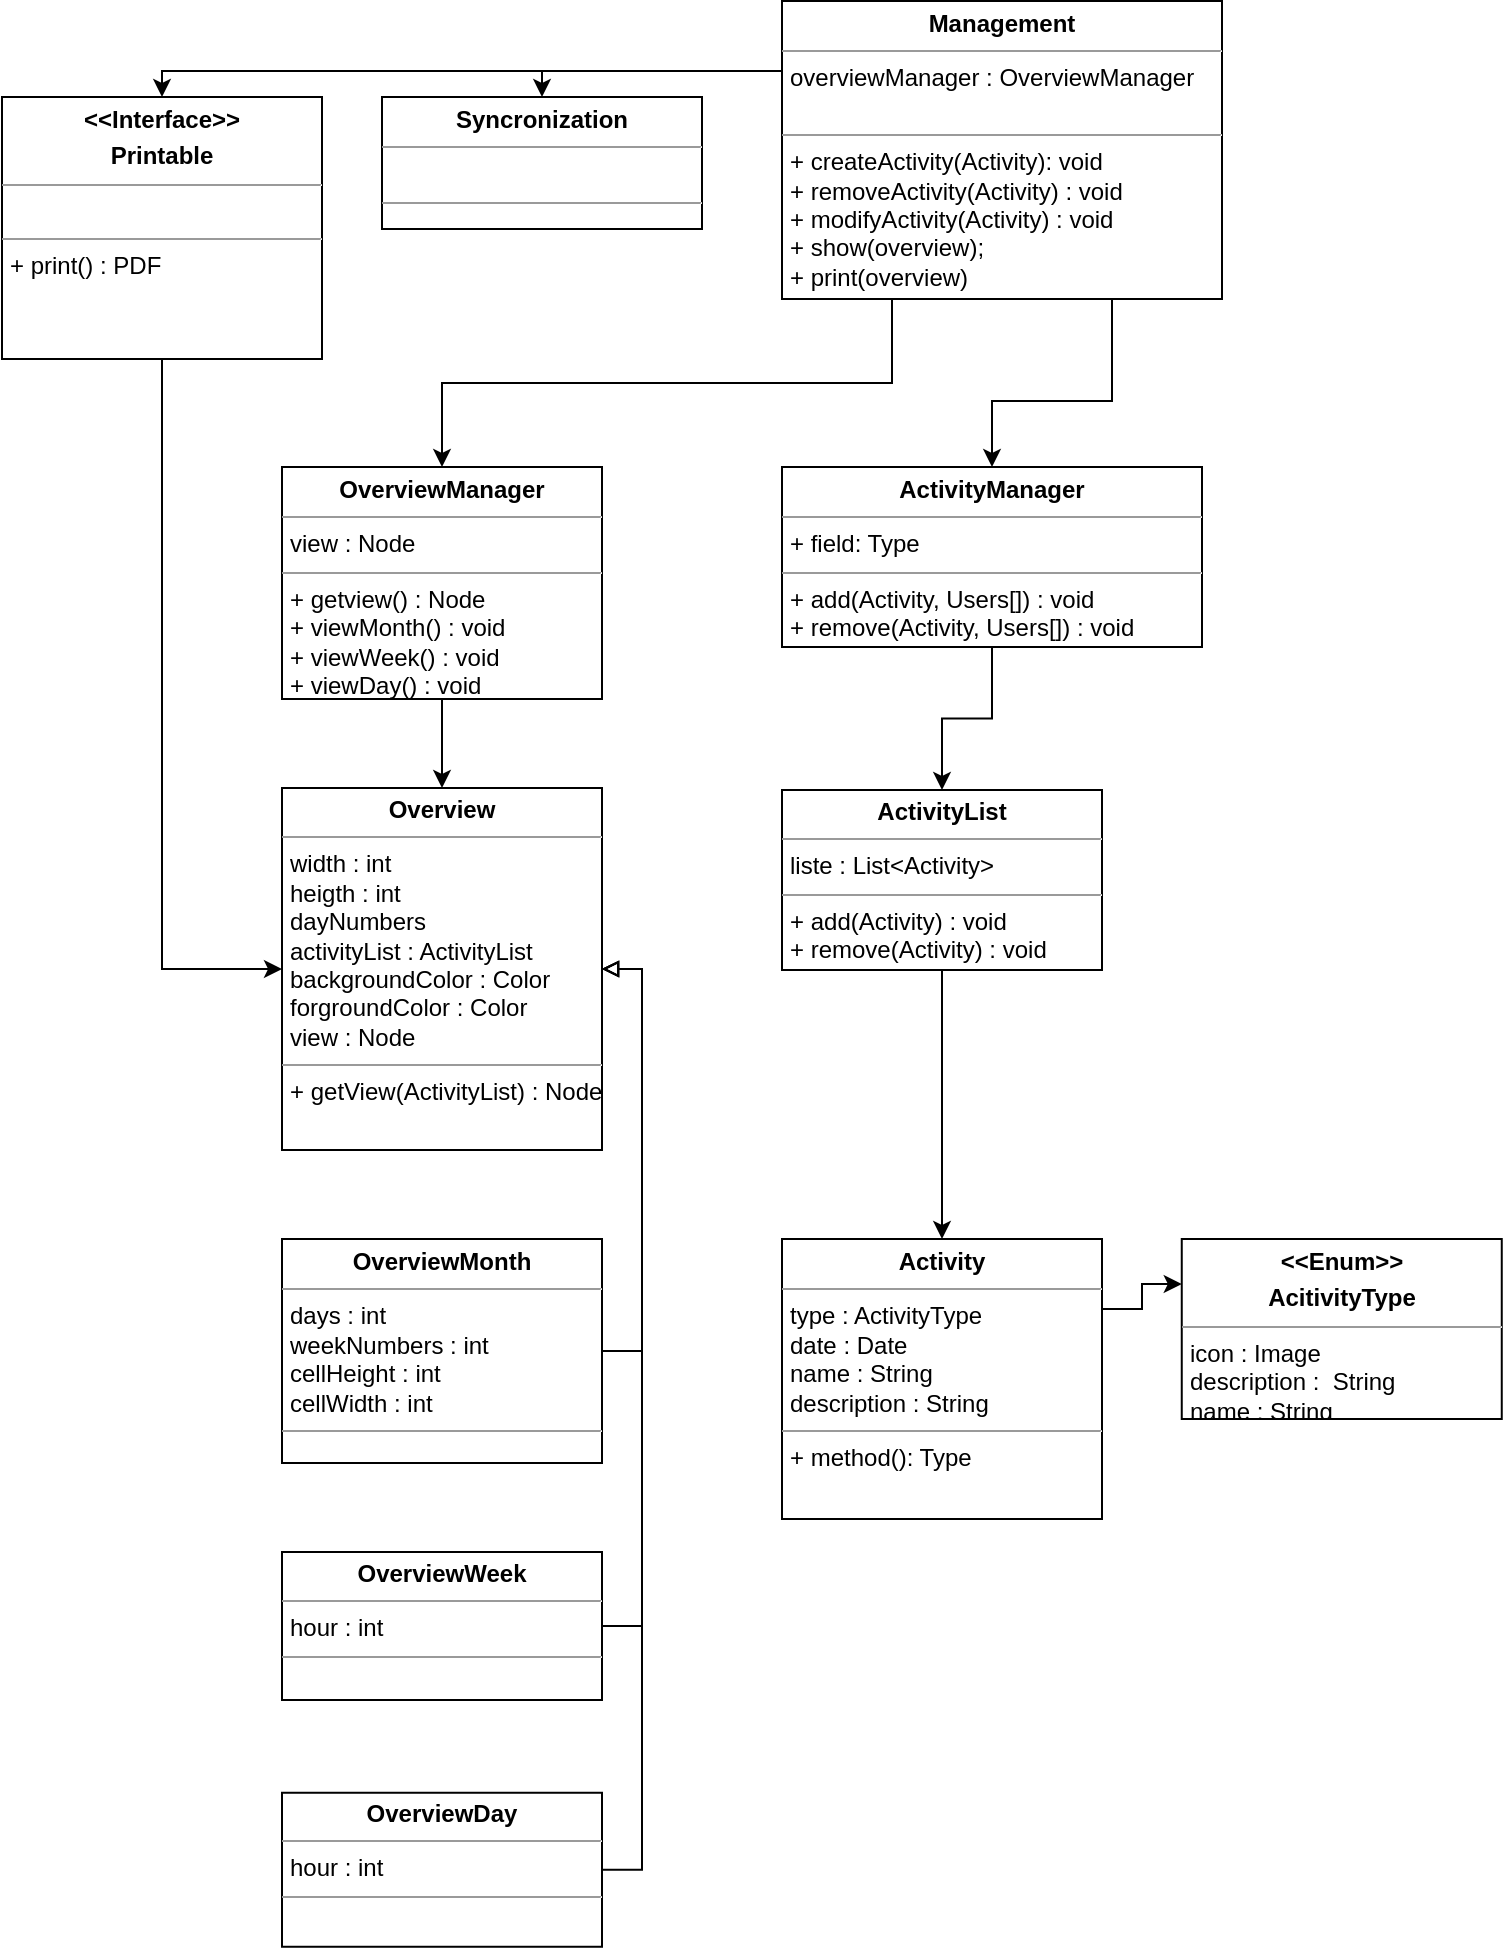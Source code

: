 <mxfile version="10.6.0" type="device"><diagram id="hVYSwgxLlDF7QMlxKPo8" name="Page-1"><mxGraphModel dx="1423" dy="850" grid="1" gridSize="10" guides="1" tooltips="1" connect="1" arrows="1" fold="1" page="1" pageScale="1" pageWidth="827" pageHeight="1169" math="0" shadow="0"><root><mxCell id="0"/><mxCell id="1" parent="0"/><mxCell id="LyZfYcnfDDyOq66HodKc-29" value="&lt;p style=&quot;margin: 0px ; margin-top: 4px ; text-align: center&quot;&gt;&lt;b&gt;Overview&lt;/b&gt;&lt;/p&gt;&lt;hr size=&quot;1&quot;&gt;&lt;p style=&quot;margin: 0px ; margin-left: 4px&quot;&gt;width : int&lt;/p&gt;&lt;p style=&quot;margin: 0px ; margin-left: 4px&quot;&gt;heigth : int&lt;/p&gt;&lt;p style=&quot;margin: 0px ; margin-left: 4px&quot;&gt;dayNumbers&lt;/p&gt;&lt;p style=&quot;margin: 0px ; margin-left: 4px&quot;&gt;activityList : ActivityList&lt;/p&gt;&lt;p style=&quot;margin: 0px ; margin-left: 4px&quot;&gt;backgroundColor : Color&lt;/p&gt;&lt;p style=&quot;margin: 0px ; margin-left: 4px&quot;&gt;forgroundColor : Color&lt;/p&gt;&lt;p style=&quot;margin: 0px ; margin-left: 4px&quot;&gt;view : Node&lt;/p&gt;&lt;hr size=&quot;1&quot;&gt;&lt;p style=&quot;margin: 0px ; margin-left: 4px&quot;&gt;+ getView(ActivityList) : Node&lt;/p&gt;" style="verticalAlign=top;align=left;overflow=fill;fontSize=12;fontFamily=Helvetica;html=1;" parent="1" vertex="1"><mxGeometry x="170" y="421" width="160" height="181" as="geometry"/></mxCell><mxCell id="r7C2zYb-fuSxe6C6XUf2-24" style="edgeStyle=orthogonalEdgeStyle;rounded=0;jumpStyle=arc;orthogonalLoop=1;jettySize=auto;html=1;exitX=1;exitY=0.5;exitDx=0;exitDy=0;entryX=1;entryY=0.5;entryDx=0;entryDy=0;endArrow=block;endFill=0;" edge="1" parent="1" source="LyZfYcnfDDyOq66HodKc-31" target="LyZfYcnfDDyOq66HodKc-29"><mxGeometry relative="1" as="geometry"/></mxCell><mxCell id="LyZfYcnfDDyOq66HodKc-31" value="&lt;p style=&quot;margin: 0px ; margin-top: 4px ; text-align: center&quot;&gt;&lt;b&gt;OverviewMonth&lt;/b&gt;&lt;/p&gt;&lt;hr size=&quot;1&quot;&gt;&lt;p style=&quot;margin: 0px ; margin-left: 4px&quot;&gt;days : int&lt;/p&gt;&lt;p style=&quot;margin: 0px ; margin-left: 4px&quot;&gt;weekNumbers : int&lt;/p&gt;&lt;p style=&quot;margin: 0px ; margin-left: 4px&quot;&gt;cellHeight : int&lt;/p&gt;&lt;p style=&quot;margin: 0px ; margin-left: 4px&quot;&gt;cellWidth : int&lt;/p&gt;&lt;hr size=&quot;1&quot;&gt;&lt;p style=&quot;margin: 0px ; margin-left: 4px&quot;&gt;&lt;br&gt;&lt;/p&gt;" style="verticalAlign=top;align=left;overflow=fill;fontSize=12;fontFamily=Helvetica;html=1;" parent="1" vertex="1"><mxGeometry x="170" y="646.5" width="160" height="112" as="geometry"/></mxCell><mxCell id="r7C2zYb-fuSxe6C6XUf2-22" style="edgeStyle=orthogonalEdgeStyle;rounded=0;jumpStyle=arc;orthogonalLoop=1;jettySize=auto;html=1;exitX=1;exitY=0.5;exitDx=0;exitDy=0;entryX=1;entryY=0.5;entryDx=0;entryDy=0;endArrow=block;endFill=0;" edge="1" parent="1" source="LyZfYcnfDDyOq66HodKc-32" target="LyZfYcnfDDyOq66HodKc-29"><mxGeometry relative="1" as="geometry"/></mxCell><mxCell id="LyZfYcnfDDyOq66HodKc-32" value="&lt;p style=&quot;margin: 0px ; margin-top: 4px ; text-align: center&quot;&gt;&lt;b&gt;OverviewWeek&lt;/b&gt;&lt;/p&gt;&lt;hr size=&quot;1&quot;&gt;&lt;p style=&quot;margin: 0px ; margin-left: 4px&quot;&gt;hour : int&lt;/p&gt;&lt;hr size=&quot;1&quot;&gt;&lt;p style=&quot;margin: 0px ; margin-left: 4px&quot;&gt;&lt;br&gt;&lt;/p&gt;" style="verticalAlign=top;align=left;overflow=fill;fontSize=12;fontFamily=Helvetica;html=1;" parent="1" vertex="1"><mxGeometry x="170" y="803" width="160" height="74" as="geometry"/></mxCell><mxCell id="r7C2zYb-fuSxe6C6XUf2-21" style="edgeStyle=orthogonalEdgeStyle;rounded=0;jumpStyle=arc;orthogonalLoop=1;jettySize=auto;html=1;exitX=1;exitY=0.5;exitDx=0;exitDy=0;entryX=1;entryY=0.5;entryDx=0;entryDy=0;endArrow=block;endFill=0;" edge="1" parent="1" source="LyZfYcnfDDyOq66HodKc-33" target="LyZfYcnfDDyOq66HodKc-29"><mxGeometry relative="1" as="geometry"/></mxCell><mxCell id="LyZfYcnfDDyOq66HodKc-33" value="&lt;p style=&quot;margin: 0px ; margin-top: 4px ; text-align: center&quot;&gt;&lt;b&gt;OverviewDay&lt;/b&gt;&lt;/p&gt;&lt;hr size=&quot;1&quot;&gt;&lt;p style=&quot;margin: 0px ; margin-left: 4px&quot;&gt;hour : int&lt;/p&gt;&lt;hr size=&quot;1&quot;&gt;&lt;p style=&quot;margin: 0px ; margin-left: 4px&quot;&gt;&lt;br&gt;&lt;/p&gt;" style="verticalAlign=top;align=left;overflow=fill;fontSize=12;fontFamily=Helvetica;html=1;" parent="1" vertex="1"><mxGeometry x="170" y="923.382" width="160" height="77" as="geometry"/></mxCell><mxCell id="r7C2zYb-fuSxe6C6XUf2-16" style="edgeStyle=orthogonalEdgeStyle;rounded=0;jumpStyle=arc;orthogonalLoop=1;jettySize=auto;html=1;exitX=0.25;exitY=1;exitDx=0;exitDy=0;entryX=0.5;entryY=0;entryDx=0;entryDy=0;" edge="1" parent="1" source="LyZfYcnfDDyOq66HodKc-39" target="r7C2zYb-fuSxe6C6XUf2-2"><mxGeometry relative="1" as="geometry"/></mxCell><mxCell id="r7C2zYb-fuSxe6C6XUf2-17" style="edgeStyle=orthogonalEdgeStyle;rounded=0;jumpStyle=arc;orthogonalLoop=1;jettySize=auto;html=1;exitX=0.75;exitY=1;exitDx=0;exitDy=0;entryX=0.5;entryY=0;entryDx=0;entryDy=0;" edge="1" parent="1" source="LyZfYcnfDDyOq66HodKc-39" target="r7C2zYb-fuSxe6C6XUf2-7"><mxGeometry relative="1" as="geometry"><Array as="points"><mxPoint x="585" y="227.5"/><mxPoint x="525" y="227.5"/></Array></mxGeometry></mxCell><mxCell id="r7C2zYb-fuSxe6C6XUf2-28" style="edgeStyle=orthogonalEdgeStyle;rounded=0;jumpStyle=arc;orthogonalLoop=1;jettySize=auto;html=1;exitX=0;exitY=0.25;exitDx=0;exitDy=0;entryX=0.5;entryY=0;entryDx=0;entryDy=0;endArrow=classic;endFill=1;" edge="1" parent="1" source="LyZfYcnfDDyOq66HodKc-39" target="I6VxKLBYUsmnOWTc7t6p-3"><mxGeometry relative="1" as="geometry"><Array as="points"><mxPoint x="300" y="62.5"/></Array></mxGeometry></mxCell><mxCell id="r7C2zYb-fuSxe6C6XUf2-29" style="edgeStyle=orthogonalEdgeStyle;rounded=0;jumpStyle=arc;orthogonalLoop=1;jettySize=auto;html=1;exitX=0;exitY=0.25;exitDx=0;exitDy=0;entryX=0.5;entryY=0;entryDx=0;entryDy=0;endArrow=classic;endFill=1;" edge="1" parent="1" source="LyZfYcnfDDyOq66HodKc-39" target="I6VxKLBYUsmnOWTc7t6p-1"><mxGeometry relative="1" as="geometry"><Array as="points"><mxPoint x="110" y="62.5"/></Array></mxGeometry></mxCell><mxCell id="LyZfYcnfDDyOq66HodKc-39" value="&lt;p style=&quot;margin: 0px ; margin-top: 4px ; text-align: center&quot;&gt;&lt;b&gt;Management&lt;/b&gt;&lt;/p&gt;&lt;hr size=&quot;1&quot;&gt;&lt;p style=&quot;margin: 0px ; margin-left: 4px&quot;&gt;overviewManager : OverviewManager&lt;/p&gt;&lt;p style=&quot;margin: 0px ; margin-left: 4px&quot;&gt;&lt;br&gt;&lt;/p&gt;&lt;hr size=&quot;1&quot;&gt;&lt;p style=&quot;margin: 0px ; margin-left: 4px&quot;&gt;+ createActivity(Activity): void&lt;/p&gt;&lt;p style=&quot;margin: 0px ; margin-left: 4px&quot;&gt;+ removeActivity(Activity) : void&lt;/p&gt;&lt;p style=&quot;margin: 0px ; margin-left: 4px&quot;&gt;+ modifyActivity(Activity) : void&lt;/p&gt;&lt;p style=&quot;margin: 0px ; margin-left: 4px&quot;&gt;+ show(overview);&lt;/p&gt;&lt;p style=&quot;margin: 0px ; margin-left: 4px&quot;&gt;+ print(overview)&lt;/p&gt;" style="verticalAlign=top;align=left;overflow=fill;fontSize=12;fontFamily=Helvetica;html=1;" parent="1" vertex="1"><mxGeometry x="420" y="27.5" width="220" height="149" as="geometry"/></mxCell><mxCell id="r7C2zYb-fuSxe6C6XUf2-30" style="edgeStyle=orthogonalEdgeStyle;rounded=0;jumpStyle=arc;orthogonalLoop=1;jettySize=auto;html=1;exitX=0.5;exitY=1;exitDx=0;exitDy=0;entryX=0;entryY=0.5;entryDx=0;entryDy=0;endArrow=classic;endFill=1;" edge="1" parent="1" source="I6VxKLBYUsmnOWTc7t6p-1" target="LyZfYcnfDDyOq66HodKc-29"><mxGeometry relative="1" as="geometry"/></mxCell><mxCell id="I6VxKLBYUsmnOWTc7t6p-1" value="&lt;p style=&quot;margin: 0px ; margin-top: 4px ; text-align: center&quot;&gt;&lt;b&gt;&amp;lt;&amp;lt;Interface&amp;gt;&amp;gt;&lt;/b&gt;&lt;/p&gt;&lt;p style=&quot;margin: 0px ; margin-top: 4px ; text-align: center&quot;&gt;&lt;b&gt;Printable&lt;/b&gt;&lt;/p&gt;&lt;hr size=&quot;1&quot;&gt;&lt;p style=&quot;margin: 0px ; margin-left: 4px&quot;&gt;&lt;br&gt;&lt;/p&gt;&lt;hr size=&quot;1&quot;&gt;&lt;p style=&quot;margin: 0px ; margin-left: 4px&quot;&gt;+ print() : PDF&lt;/p&gt;" style="verticalAlign=top;align=left;overflow=fill;fontSize=12;fontFamily=Helvetica;html=1;" parent="1" vertex="1"><mxGeometry x="30" y="75.5" width="160" height="131" as="geometry"/></mxCell><mxCell id="I6VxKLBYUsmnOWTc7t6p-3" value="&lt;p style=&quot;margin: 0px ; margin-top: 4px ; text-align: center&quot;&gt;&lt;b&gt;Syncronization&lt;/b&gt;&lt;/p&gt;&lt;hr size=&quot;1&quot;&gt;&lt;p style=&quot;margin: 0px ; margin-left: 4px&quot;&gt;&lt;br&gt;&lt;/p&gt;&lt;hr size=&quot;1&quot;&gt;&lt;p style=&quot;margin: 0px ; margin-left: 4px&quot;&gt;&lt;br&gt;&lt;/p&gt;" style="verticalAlign=top;align=left;overflow=fill;fontSize=12;fontFamily=Helvetica;html=1;" parent="1" vertex="1"><mxGeometry x="220" y="75.5" width="160" height="66" as="geometry"/></mxCell><mxCell id="r7C2zYb-fuSxe6C6XUf2-31" style="edgeStyle=orthogonalEdgeStyle;rounded=0;jumpStyle=arc;orthogonalLoop=1;jettySize=auto;html=1;exitX=0.5;exitY=1;exitDx=0;exitDy=0;entryX=0.5;entryY=0;entryDx=0;entryDy=0;endArrow=classic;endFill=1;" edge="1" parent="1" source="r7C2zYb-fuSxe6C6XUf2-2" target="LyZfYcnfDDyOq66HodKc-29"><mxGeometry relative="1" as="geometry"/></mxCell><mxCell id="r7C2zYb-fuSxe6C6XUf2-2" value="&lt;p style=&quot;margin: 0px ; margin-top: 4px ; text-align: center&quot;&gt;&lt;b&gt;OverviewManager&lt;/b&gt;&lt;/p&gt;&lt;hr size=&quot;1&quot;&gt;&lt;p style=&quot;margin: 0px ; margin-left: 4px&quot;&gt;view : Node&lt;/p&gt;&lt;hr size=&quot;1&quot;&gt;&lt;p style=&quot;margin: 0px ; margin-left: 4px&quot;&gt;+ getview() : Node&lt;/p&gt;&lt;p style=&quot;margin: 0px ; margin-left: 4px&quot;&gt;+ viewMonth() : void&lt;/p&gt;&lt;p style=&quot;margin: 0px ; margin-left: 4px&quot;&gt;+ viewWeek() : void&lt;/p&gt;&lt;p style=&quot;margin: 0px ; margin-left: 4px&quot;&gt;+ viewDay() : void&lt;/p&gt;" style="verticalAlign=top;align=left;overflow=fill;fontSize=12;fontFamily=Helvetica;html=1;" vertex="1" parent="1"><mxGeometry x="170" y="260.5" width="160" height="116" as="geometry"/></mxCell><mxCell id="r7C2zYb-fuSxe6C6XUf2-18" style="edgeStyle=orthogonalEdgeStyle;rounded=0;jumpStyle=arc;orthogonalLoop=1;jettySize=auto;html=1;exitX=0.5;exitY=1;exitDx=0;exitDy=0;entryX=0.5;entryY=0;entryDx=0;entryDy=0;" edge="1" parent="1" source="r7C2zYb-fuSxe6C6XUf2-7" target="r7C2zYb-fuSxe6C6XUf2-14"><mxGeometry relative="1" as="geometry"/></mxCell><mxCell id="r7C2zYb-fuSxe6C6XUf2-7" value="&lt;p style=&quot;margin: 0px ; margin-top: 4px ; text-align: center&quot;&gt;&lt;b&gt;ActivityManager&lt;/b&gt;&lt;/p&gt;&lt;hr size=&quot;1&quot;&gt;&lt;p style=&quot;margin: 0px ; margin-left: 4px&quot;&gt;+ field: Type&lt;/p&gt;&lt;hr size=&quot;1&quot;&gt;&lt;p style=&quot;margin: 0px ; margin-left: 4px&quot;&gt;+ add(Activity, Users[]) : void&lt;br&gt;+ remove(Activity, Users[]) : void&lt;br&gt;&lt;/p&gt;&lt;div&gt;&lt;br&gt;&lt;/div&gt;" style="verticalAlign=top;align=left;overflow=fill;fontSize=12;fontFamily=Helvetica;html=1;" vertex="1" parent="1"><mxGeometry x="420" y="260.5" width="210" height="90" as="geometry"/></mxCell><mxCell id="r7C2zYb-fuSxe6C6XUf2-9" value="&lt;p style=&quot;margin: 0px ; margin-top: 4px ; text-align: center&quot;&gt;&lt;b&gt;&amp;lt;&amp;lt;Enum&amp;gt;&amp;gt;&lt;/b&gt;&lt;/p&gt;&lt;p style=&quot;margin: 0px ; margin-top: 4px ; text-align: center&quot;&gt;&lt;b&gt;AcitivityType&lt;/b&gt;&lt;/p&gt;&lt;hr size=&quot;1&quot;&gt;&lt;p style=&quot;margin: 0px ; margin-left: 4px&quot;&gt;icon : Image&lt;br&gt;description :&amp;nbsp; String&lt;br&gt;name : String&lt;br&gt;&lt;/p&gt;&lt;hr size=&quot;1&quot;&gt;&lt;p style=&quot;margin: 0px ; margin-left: 4px&quot;&gt;+ method(): Type&lt;/p&gt;" style="verticalAlign=top;align=left;overflow=fill;fontSize=12;fontFamily=Helvetica;html=1;" vertex="1" parent="1"><mxGeometry x="619.882" y="646.5" width="160" height="90" as="geometry"/></mxCell><mxCell id="r7C2zYb-fuSxe6C6XUf2-20" style="edgeStyle=orthogonalEdgeStyle;rounded=0;jumpStyle=arc;orthogonalLoop=1;jettySize=auto;html=1;exitX=1;exitY=0.25;exitDx=0;exitDy=0;entryX=0;entryY=0.25;entryDx=0;entryDy=0;" edge="1" parent="1" source="r7C2zYb-fuSxe6C6XUf2-12" target="r7C2zYb-fuSxe6C6XUf2-9"><mxGeometry relative="1" as="geometry"/></mxCell><mxCell id="r7C2zYb-fuSxe6C6XUf2-12" value="&lt;p style=&quot;margin: 0px ; margin-top: 4px ; text-align: center&quot;&gt;&lt;b&gt;Activity&lt;/b&gt;&lt;/p&gt;&lt;hr size=&quot;1&quot;&gt;&lt;p style=&quot;margin: 0px ; margin-left: 4px&quot;&gt;type : ActivityType&lt;/p&gt;&lt;p style=&quot;margin: 0px ; margin-left: 4px&quot;&gt;date : Date&lt;/p&gt;&lt;p style=&quot;margin: 0px ; margin-left: 4px&quot;&gt;name : String&lt;/p&gt;&lt;p style=&quot;margin: 0px ; margin-left: 4px&quot;&gt;description : String&lt;/p&gt;&lt;hr size=&quot;1&quot;&gt;&lt;p style=&quot;margin: 0px ; margin-left: 4px&quot;&gt;+ method(): Type&lt;/p&gt;" style="verticalAlign=top;align=left;overflow=fill;fontSize=12;fontFamily=Helvetica;html=1;" vertex="1" parent="1"><mxGeometry x="420" y="646.5" width="160" height="140" as="geometry"/></mxCell><mxCell id="r7C2zYb-fuSxe6C6XUf2-19" style="edgeStyle=orthogonalEdgeStyle;rounded=0;jumpStyle=arc;orthogonalLoop=1;jettySize=auto;html=1;exitX=0.5;exitY=1;exitDx=0;exitDy=0;entryX=0.5;entryY=0;entryDx=0;entryDy=0;" edge="1" parent="1" source="r7C2zYb-fuSxe6C6XUf2-14" target="r7C2zYb-fuSxe6C6XUf2-12"><mxGeometry relative="1" as="geometry"/></mxCell><mxCell id="r7C2zYb-fuSxe6C6XUf2-14" value="&lt;p style=&quot;margin: 0px ; margin-top: 4px ; text-align: center&quot;&gt;&lt;b&gt;ActivityList&lt;/b&gt;&lt;/p&gt;&lt;hr size=&quot;1&quot;&gt;&lt;p style=&quot;margin: 0px ; margin-left: 4px&quot;&gt;liste : List&amp;lt;Activity&amp;gt;&lt;/p&gt;&lt;hr size=&quot;1&quot;&gt;&lt;p style=&quot;margin: 0px ; margin-left: 4px&quot;&gt;+ add(Activity) : void&lt;br&gt;+ remove(Activity) : void&lt;br&gt;&lt;/p&gt;" style="verticalAlign=top;align=left;overflow=fill;fontSize=12;fontFamily=Helvetica;html=1;" vertex="1" parent="1"><mxGeometry x="420" y="422" width="160" height="90" as="geometry"/></mxCell></root></mxGraphModel></diagram></mxfile>